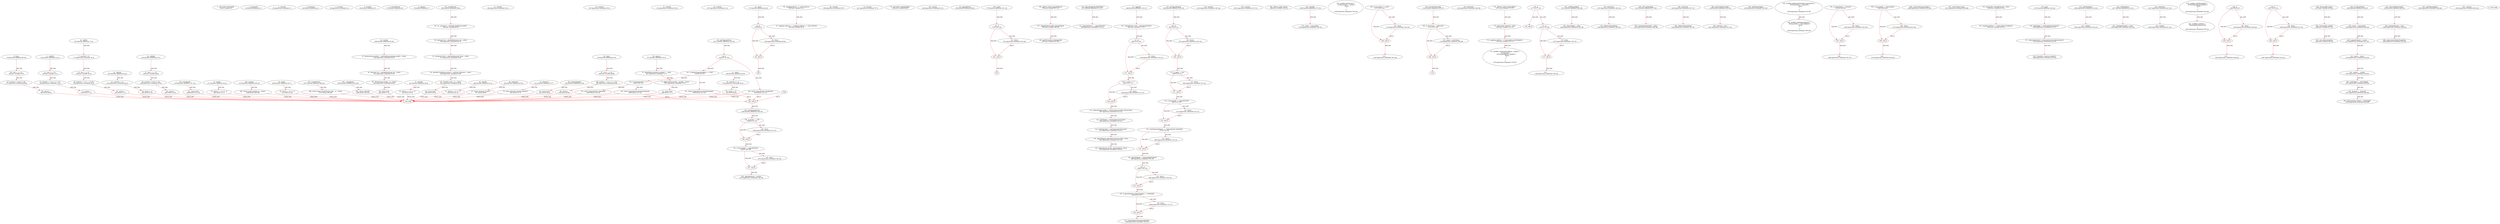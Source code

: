 digraph  {
9 [label="1_ uint public totalSupply;\n9-new_variable-2-2", type_label=new_variable];
14 [label="2_ balanceOf\n14-function_definition-3-3", type_label=function_definition];
20 [label="2_ constant\n20-expression_statement-3-3", type_label=expression_statement];
26 [label="3_ allowance\n26-function_definition-4-4", type_label=function_definition];
36 [label="3_ constant\n36-expression_statement-4-4", type_label=expression_statement];
42 [label="4_ transfer\n42-function_definition-5-5", type_label=function_definition];
57 [label="5_ transferFrom\n57-function_definition-6-6", type_label=function_definition];
76 [label="6_ approve\n76-function_definition-7-7", type_label=function_definition];
122 [label="11_ safeMul\n122-function_definition-12-16", type_label=function_definition];
138 [label="12_ uint c = a * b;\n138-new_variable-13-13", type_label=new_variable];
146 [label="13_ assert(a == 0 || c / a == b);\n146-expression_statement-14-14", type_label=expression_statement];
159 [label="14_ return c;\n159-return-15-15", type_label=return];
161 [label="16_ safeDiv\n161-function_definition-17-22", type_label=function_definition];
177 [label="17_ assert(b > 0);\n177-expression_statement-18-18", type_label=expression_statement];
184 [label="18_ uint c = a / b;\n184-new_variable-19-19", type_label=new_variable];
192 [label="19_ assert(a == b * c + a % b);\n192-expression_statement-20-20", type_label=expression_statement];
205 [label="20_ return c;\n205-return-21-21", type_label=return];
207 [label="22_ safeSub\n207-function_definition-23-26", type_label=function_definition];
223 [label="23_ assert(b <= a);\n223-expression_statement-24-24", type_label=expression_statement];
230 [label="24_ return a - b;\n230-return-25-25", type_label=return];
234 [label="26_ safeAdd\n234-function_definition-27-31", type_label=function_definition];
250 [label="27_ uint c = a + b;\n250-new_variable-28-28", type_label=new_variable];
258 [label="28_ assert(c>=a && c>=b);\n258-expression_statement-29-29", type_label=expression_statement];
269 [label="29_ return c;\n269-return-30-30", type_label=return];
271 [label="31_ max64\n271-function_definition-32-34", type_label=function_definition];
282 [label="31_ constant\n282-expression_statement-32-32", type_label=expression_statement];
289 [label="32_ return a >= b ? a : b;\n289-return-33-33", type_label=return];
296 [label="34_ min64\n296-function_definition-35-37", type_label=function_definition];
307 [label="34_ constant\n307-expression_statement-35-35", type_label=expression_statement];
314 [label="35_ return a < b ? a : b;\n314-return-36-36", type_label=return];
321 [label="37_ max256\n321-function_definition-38-40", type_label=function_definition];
332 [label="37_ constant\n332-expression_statement-38-38", type_label=expression_statement];
339 [label="38_ return a >= b ? a : b;\n339-return-39-39", type_label=return];
346 [label="40_ min256\n346-function_definition-41-43", type_label=function_definition];
357 [label="40_ constant\n357-expression_statement-41-41", type_label=expression_statement];
364 [label="41_ return a < b ? a : b;\n364-return-42-42", type_label=return];
371 [label="43_ assert\n371-function_definition-44-48", type_label=function_definition];
379 [label="44_ if\n379-if-45-47", type_label=if];
1945 [label="44_ end_if", type_label=end_if];
383 [label="45_ throw;\n383-expression_statement-46-46", type_label=expression_statement];
394 [label="50_ mapping(address => uint) balances;\n394-new_variable-51-51", type_label=new_variable];
400 [label="51_ mapping (address => mapping (address => uint)) allowed;\n400-new_variable-52-52", type_label=new_variable];
408 [label="52_ transfer\n408-function_definition-53-58", type_label=function_definition];
424 [label="53_ balances[msg.sender] = safeSub(balances[msg.sender], _value);\n424-expression_statement-54-54", type_label=expression_statement];
441 [label="54_ balances[_to] = safeAdd(balances[_to], _value);\n441-expression_statement-55-55", type_label=expression_statement];
454 [label="55_ Transfer(msg.sender, _to, _value);\n454-expression_statement-56-56", type_label=expression_statement];
465 [label="56_ return true;\n465-return-57-57", type_label=return];
468 [label="58_ transferFrom\n468-function_definition-59-66", type_label=function_definition];
488 [label="59_ var _allowance = allowed[_from][msg.sender];\n488-new_variable-60-60", type_label=new_variable];
500 [label="60_ balances[_to] = safeAdd(balances[_to], _value);\n500-expression_statement-61-61", type_label=expression_statement];
513 [label="61_ balances[_from] = safeSub(balances[_from], _value);\n513-expression_statement-62-62", type_label=expression_statement];
526 [label="62_ allowed[_from][msg.sender] = safeSub(_allowance, _value);\n526-expression_statement-63-63", type_label=expression_statement];
541 [label="63_ Transfer(_from, _to, _value);\n541-expression_statement-64-64", type_label=expression_statement];
550 [label="64_ return true;\n550-return-65-65", type_label=return];
553 [label="66_ balanceOf\n553-function_definition-67-69", type_label=function_definition];
559 [label="66_ constant\n559-expression_statement-67-67", type_label=expression_statement];
567 [label="67_ return balances[_owner];\n567-return-68-68", type_label=return];
571 [label="69_ approve\n571-function_definition-70-74", type_label=function_definition];
587 [label="70_ allowed[msg.sender][_spender] = _value;\n587-expression_statement-71-71", type_label=expression_statement];
597 [label="71_ Approval(msg.sender, _spender, _value);\n597-expression_statement-72-72", type_label=expression_statement];
608 [label="72_ return true;\n608-return-73-73", type_label=return];
611 [label="74_ allowance\n611-function_definition-75-77", type_label=function_definition];
621 [label="74_ constant\n621-expression_statement-75-75", type_label=expression_statement];
629 [label="75_ return allowed[_owner][_spender];\n629-return-76-76", type_label=return];
638 [label="79_ uint public originalSupply;\n638-new_variable-80-80", type_label=new_variable];
643 [label="80_ isUpgradeAgent\n643-function_definition-81-83", type_label=function_definition];
646 [label="80_ constant\n646-expression_statement-81-81", type_label=expression_statement];
653 [label="81_ return true;\n653-return-82-82", type_label=return];
656 [label="83_ upgradeFrom\n656-function_definition-84-84", type_label=function_definition];
670 [label="86_ times\n670-function_definition-87-91", type_label=function_definition];
685 [label="87_ uint c = a * b;\n685-new_variable-88-88", type_label=new_variable];
693 [label="88_ assert(a == 0 || c / a == b);\n693-expression_statement-89-89", type_label=expression_statement];
706 [label="89_ return c;\n706-return-90-90", type_label=return];
708 [label="91_ minus\n708-function_definition-92-95", type_label=function_definition];
723 [label="92_ assert(b <= a);\n723-expression_statement-93-93", type_label=expression_statement];
730 [label="93_ return a - b;\n730-return-94-94", type_label=return];
734 [label="95_ plus\n734-function_definition-96-100", type_label=function_definition];
749 [label="96_ uint c = a + b;\n749-new_variable-97-97", type_label=new_variable];
757 [label="97_ assert(c>=a && c>=b);\n757-expression_statement-98-98", type_label=expression_statement];
768 [label="98_ return c;\n768-return-99-99", type_label=return];
770 [label="100_ assert\n770-function_definition-101-103", type_label=function_definition];
778 [label="101_ if\n778-if-102-102", type_label=if];
2344 [label="101_ end_if", type_label=end_if];
781 [label="101_ throw;\n781-expression_statement-102-102", type_label=expression_statement];
794 [label="106_ address public upgradeMaster;\n794-new_variable-107-107", type_label=new_variable];
799 [label="107_ UpgradeAgent public upgradeAgent;\n799-new_variable-108-108", type_label=new_variable];
805 [label="108_ uint256 public totalUpgraded;\n805-new_variable-109-109", type_label=new_variable];
837 [label="112_ UpgradeAgentEnabledToken\n837-function_definition-113-115", type_label=function_definition];
844 [label="113_ upgradeMaster = _upgradeMaster;\n844-expression_statement-114-114", type_label=expression_statement];
848 [label="115_ upgrade\n848-function_definition-116-127", type_label=function_definition];
856 [label="116_ UpgradeState state = getUpgradeState();\n856-new_variable-117-117", type_label=new_variable];
864 [label="117_ if\n864-if-118-120", type_label=if];
2430 [label="117_ end_if", type_label=end_if];
879 [label="118_ throw;\n879-expression_statement-119-119", type_label=expression_statement];
881 [label="120_ if_value == 0\n881-if-121-121", type_label=if];
2447 [label="120_ end_if", type_label=end_if];
885 [label="120_ throw;\n885-expression_statement-121-121", type_label=expression_statement];
887 [label="121_ balances[msg.sender] = balances[msg.sender].minus(value);\n887-expression_statement-122-122", type_label=expression_statement];
904 [label="122_ totalSupply = totalSupply.minus(value);\n904-expression_statement-123-123", type_label=expression_statement];
913 [label="123_ totalUpgraded = totalUpgraded.plus(value);\n913-expression_statement-124-124", type_label=expression_statement];
922 [label="124_ upgradeAgent.upgradeFrom(msg.sender, value);\n922-expression_statement-125-125", type_label=expression_statement];
933 [label="125_ Upgrade(msg.sender, upgradeAgent, value);\n933-expression_statement-126-126", type_label=expression_statement];
944 [label="127_ setUpgradeAgent\n944-function_definition-128-139", type_label=function_definition];
952 [label="128_ if\n952-if-129-131", type_label=if];
2518 [label="128_ end_if", type_label=end_if];
957 [label="129_ throw;\n957-expression_statement-130-130", type_label=expression_statement];
959 [label="131_ if_agent == 0x0\n959-if-132-132", type_label=if];
2525 [label="131_ end_if", type_label=end_if];
963 [label="131_ throw;\n963-expression_statement-132-132", type_label=expression_statement];
965 [label="132_ if_msg.sender != upgradeMaster\n965-if-133-133", type_label=if];
2531 [label="132_ end_if", type_label=end_if];
971 [label="132_ throw;\n971-expression_statement-133-133", type_label=expression_statement];
973 [label="133_ if_getUpgradeState() == UpgradeState.Upgrading\n973-if-134-134", type_label=if];
2539 [label="133_ end_if", type_label=end_if];
980 [label="133_ throw;\n980-expression_statement-134-134", type_label=expression_statement];
982 [label="134_ upgradeAgent = UpgradeAgent(agent);\n982-expression_statement-135-135", type_label=expression_statement];
989 [label="135_ if\n989-if-136-136", type_label=if];
2555 [label="135_ end_if", type_label=end_if];
995 [label="135_ throw;\n995-expression_statement-136-136", type_label=expression_statement];
997 [label="136_ if_upgradeAgent.originalSupply() != totalSupply\n997-if-137-137", type_label=if];
2563 [label="136_ end_if", type_label=end_if];
1004 [label="136_ throw;\n1004-expression_statement-137-137", type_label=expression_statement];
1006 [label="137_ UpgradeAgentSet(upgradeAgent);\n1006-expression_statement-138-138", type_label=expression_statement];
1011 [label="139_ getUpgradeState\n1011-function_definition-140-145", type_label=function_definition];
1014 [label="139_ constant\n1014-expression_statement-140-140", type_label=expression_statement];
1022 [label="140_ if\n1022-if-141-144", type_label=if];
2588 [label="140_ end_if", type_label=end_if];
1026 [label="140_ return UpgradeState.NotAllowed;\n1026-return-141-141", type_label=return];
1030 [label="141_ if_address(upgradeAgent) == 0x00\n1030-if-142-144", type_label=if];
1036 [label="141_ return UpgradeState.WaitingForAgent;\n1036-return-142-142", type_label=return];
1040 [label="142_ if_totalUpgraded == 0\n1040-if-143-144", type_label=if];
1044 [label="142_ return UpgradeState.ReadyToUpgrade;\n1044-return-143-143", type_label=return];
1048 [label="143_ return UpgradeState.Upgrading;\n1048-return-144-144", type_label=return];
1052 [label="145_ setUpgradeMaster\n1052-function_definition-146-150", type_label=function_definition];
1060 [label="146_ if_master == 0x0\n1060-if-147-147", type_label=if];
2626 [label="146_ end_if", type_label=end_if];
1064 [label="146_ throw;\n1064-expression_statement-147-147", type_label=expression_statement];
1066 [label="147_ if_msg.sender != upgradeMaster\n1066-if-148-148", type_label=if];
2632 [label="147_ end_if", type_label=end_if];
1072 [label="147_ throw;\n1072-expression_statement-148-148", type_label=expression_statement];
1074 [label="148_ upgradeMaster = master;\n1074-expression_statement-149-149", type_label=expression_statement];
1078 [label="150_ canUpgrade\n1078-function_definition-151-153", type_label=function_definition];
1081 [label="150_ constant\n1081-expression_statement-151-151", type_label=expression_statement];
1088 [label="151_ return true;\n1088-return-152-152", type_label=return];
1094 [label="155_ address public owner;\n1094-new_variable-156-156", type_label=new_variable];
1099 [label="156_ Ownable\n1099-function_definition-157-159", type_label=function_definition];
1102 [label="157_ owner = msg.sender;\n1102-expression_statement-158-158", type_label=expression_statement];
1108 [label="159_ modifier onlyOwner() {\n    if (msg.sender != owner) {\n      throw;\n    }\n    _;\n  }\n1108-expression_statement-160-165", type_label=expression_statement];
1111 [label="160_ if_msg.sender != owner\n1111-if-161-163", type_label=if];
2677 [label="160_ end_if", type_label=end_if];
1118 [label="161_ throw;\n1118-expression_statement-162-162", type_label=expression_statement];
1120 [label="163_ _;\n1120-expression_statement-164-164", type_label=expression_statement];
1122 [label="165_ transferOwnership\n1122-function_definition-166-170", type_label=function_definition];
1128 [label="165_ onlyOwner\n1128-expression_statement-166-166", type_label=expression_statement];
1131 [label="166_ if_newOwner != address(0)\n1131-if-167-169", type_label=if];
2697 [label="166_ end_if", type_label=end_if];
1138 [label="167_ owner = newOwner;\n1138-expression_statement-168-168", type_label=expression_statement];
1151 [label="172_ address public releaseAgent;\n1151-new_variable-173-173", type_label=new_variable];
1156 [label="173_ bool public released = false;\n1156-new_variable-174-174", type_label=new_variable];
1163 [label="174_ mapping (address => bool) public transferAgents;\n1163-new_variable-175-175", type_label=new_variable];
1170 [label="175_ modifier canTransfer(address _sender) {\n    if(!released) {\n        if(!transferAgents[_sender]) {\n            throw;\n        }\n    }\n    _;\n  }\n1170-expression_statement-176-183", type_label=expression_statement];
1177 [label="176_ if\n1177-if-177-181", type_label=if];
2743 [label="176_ end_if", type_label=end_if];
1181 [label="177_ if\n1181-if-178-180", type_label=if];
2747 [label="177_ end_if", type_label=end_if];
1187 [label="178_ throw;\n1187-expression_statement-179-179", type_label=expression_statement];
1189 [label="181_ _;\n1189-expression_statement-182-182", type_label=expression_statement];
1191 [label="183_ setReleaseAgent\n1191-function_definition-184-186", type_label=function_definition];
1197 [label="183_ onlyOwner\n1197-expression_statement-184-184", type_label=expression_statement];
1199 [label="183_ inReleaseState(false)\n1199-expression_statement-184-184", type_label=expression_statement];
1206 [label="184_ releaseAgent = addr;\n1206-expression_statement-185-185", type_label=expression_statement];
1210 [label="186_ setTransferAgent\n1210-function_definition-187-189", type_label=function_definition];
1220 [label="186_ onlyOwner\n1220-expression_statement-187-187", type_label=expression_statement];
1222 [label="186_ inReleaseState(false)\n1222-expression_statement-187-187", type_label=expression_statement];
1229 [label="187_ transferAgents[addr] = state;\n1229-expression_statement-188-188", type_label=expression_statement];
1235 [label="189_ releaseTokenTransfer\n1235-function_definition-190-192", type_label=function_definition];
1238 [label="189_ onlyReleaseAgent\n1238-expression_statement-190-190", type_label=expression_statement];
1241 [label="190_ released = true;\n1241-expression_statement-191-191", type_label=expression_statement];
1246 [label="192_ modifier inReleaseState(bool releaseState) {\n    if(releaseState != released) {\n        throw;\n    }\n    _;\n  }\n1246-expression_statement-193-198", type_label=expression_statement];
1253 [label="193_ if_releaseState != released\n1253-if-194-196", type_label=if];
2819 [label="193_ end_if", type_label=end_if];
1258 [label="194_ throw;\n1258-expression_statement-195-195", type_label=expression_statement];
1260 [label="196_ _;\n1260-expression_statement-197-197", type_label=expression_statement];
1262 [label="198_ modifier onlyReleaseAgent() {\n    if(msg.sender != releaseAgent) {\n        throw;\n    }\n    _;\n  }\n1262-expression_statement-199-204", type_label=expression_statement];
1265 [label="199_ if_msg.sender != releaseAgent\n1265-if-200-202", type_label=if];
2831 [label="199_ end_if", type_label=end_if];
1272 [label="200_ throw;\n1272-expression_statement-201-201", type_label=expression_statement];
1274 [label="202_ _;\n1274-expression_statement-203-203", type_label=expression_statement];
1276 [label="204_ transfer\n1276-function_definition-205-207", type_label=function_definition];
1286 [label="204_ canTransfer(msg.sender)\n1286-expression_statement-205-205", type_label=expression_statement];
1298 [label="205_ return super.transfer(_to, _value);\n1298-return-206-206", type_label=return];
1307 [label="207_ transferFrom\n1307-function_definition-208-210", type_label=function_definition];
1321 [label="207_ canTransfer(_from)\n1321-expression_statement-208-208", type_label=expression_statement];
1331 [label="208_ return super.transferFrom(_from, _to, _value);\n1331-return-209-209", type_label=return];
1356 [label="213_ bool public mintingFinished = false;\n1356-new_variable-214-214", type_label=new_variable];
1363 [label="214_ mapping (address => bool) public mintAgents;\n1363-new_variable-215-215", type_label=new_variable];
1370 [label="215_ mint\n1370-function_definition-216-220", type_label=function_definition];
1380 [label="215_ onlyMintAgent\n1380-expression_statement-216-216", type_label=expression_statement];
1382 [label="215_ canMint\n1382-expression_statement-216-216", type_label=expression_statement];
1386 [label="216_ totalSupply = totalSupply.plus(amount);\n1386-expression_statement-217-217", type_label=expression_statement];
1395 [label="217_ balances[receiver] = balances[receiver].plus(amount);\n1395-expression_statement-218-218", type_label=expression_statement];
1408 [label="218_ Transfer(0, receiver, amount);\n1408-expression_statement-219-219", type_label=expression_statement];
1417 [label="220_ setMintAgent\n1417-function_definition-221-223", type_label=function_definition];
1427 [label="220_ onlyOwner\n1427-expression_statement-221-221", type_label=expression_statement];
1429 [label="220_ canMint\n1429-expression_statement-221-221", type_label=expression_statement];
1433 [label="221_ mintAgents[addr] = state;\n1433-expression_statement-222-222", type_label=expression_statement];
1439 [label="223_ modifier onlyMintAgent() {\n    if(!mintAgents[msg.sender]) {\n        throw;\n    }\n    _;\n  }\n1439-expression_statement-224-229", type_label=expression_statement];
1442 [label="224_ if\n1442-if-225-227", type_label=if];
3008 [label="224_ end_if", type_label=end_if];
1450 [label="225_ throw;\n1450-expression_statement-226-226", type_label=expression_statement];
1452 [label="227_ _;\n1452-expression_statement-228-228", type_label=expression_statement];
1454 [label="229_ modifier canMint() {\n    if(mintingFinished) throw;\n    _;\n  }\n1454-expression_statement-230-233", type_label=expression_statement];
1457 [label="230_ if\n1457-if-231-231", type_label=if];
3023 [label="230_ end_if", type_label=end_if];
1459 [label="230_ throw;\n1459-expression_statement-231-231", type_label=expression_statement];
1461 [label="231_ _;\n1461-expression_statement-232-232", type_label=expression_statement];
1475 [label="235_ string public name;\n1475-new_variable-236-236", type_label=new_variable];
1480 [label="236_ string public symbol;\n1480-new_variable-237-237", type_label=new_variable];
1485 [label="237_ uint public decimals;\n1485-new_variable-238-238", type_label=new_variable];
1490 [label="238_ CrowdsaleToken\n1490-function_definition-239-247", type_label=function_definition];
1509 [label="239_ owner = msg.sender;\n1509-expression_statement-240-240", type_label=expression_statement];
1515 [label="240_ upgradeMaster = owner;\n1515-expression_statement-241-241", type_label=expression_statement];
1519 [label="241_ name = _name;\n1519-expression_statement-242-242", type_label=expression_statement];
1523 [label="242_ symbol = _symbol;\n1523-expression_statement-243-243", type_label=expression_statement];
1527 [label="243_ totalSupply = _initialSupply;\n1527-expression_statement-244-244", type_label=expression_statement];
1531 [label="244_ decimals = _decimals;\n1531-expression_statement-245-245", type_label=expression_statement];
1535 [label="245_ balances[msg.sender] = totalSupply;\n1535-expression_statement-246-246", type_label=expression_statement];
1543 [label="247_ releaseTokenTransfer\n1543-function_definition-248-251", type_label=function_definition];
1546 [label="247_ onlyReleaseAgent\n1546-expression_statement-248-248", type_label=expression_statement];
1549 [label="248_ mintingFinished = true;\n1549-expression_statement-249-249", type_label=expression_statement];
1554 [label="249_ super.releaseTokenTransfer();\n1554-expression_statement-250-250", type_label=expression_statement];
1559 [label="251_ canUpgrade\n1559-function_definition-252-254", type_label=function_definition];
1562 [label="251_ constant\n1562-expression_statement-252-252", type_label=expression_statement];
1569 [label="252_ return released;\n1569-return-253-253", type_label=return];
1 [label="0_ start_node", type_label=start];
2 [label="0_ exit_node", type_label=exit];
385;
783;
1049;
1142;
122 -> 138  [color=red, controlflow_type=next_line, edge_type=CFG_edge, key=0, label=next_line];
138 -> 146  [color=red, controlflow_type=next_line, edge_type=CFG_edge, key=0, label=next_line];
146 -> 159  [color=red, controlflow_type=next_line, edge_type=CFG_edge, key=0, label=next_line];
159 -> 2  [color=red, controlflow_type=return_exit, edge_type=CFG_edge, key=0, label=return_exit];
161 -> 177  [color=red, controlflow_type=next_line, edge_type=CFG_edge, key=0, label=next_line];
177 -> 184  [color=red, controlflow_type=next_line, edge_type=CFG_edge, key=0, label=next_line];
184 -> 192  [color=red, controlflow_type=next_line, edge_type=CFG_edge, key=0, label=next_line];
192 -> 205  [color=red, controlflow_type=next_line, edge_type=CFG_edge, key=0, label=next_line];
205 -> 2  [color=red, controlflow_type=return_exit, edge_type=CFG_edge, key=0, label=return_exit];
207 -> 223  [color=red, controlflow_type=next_line, edge_type=CFG_edge, key=0, label=next_line];
223 -> 230  [color=red, controlflow_type=next_line, edge_type=CFG_edge, key=0, label=next_line];
230 -> 2  [color=red, controlflow_type=return_exit, edge_type=CFG_edge, key=0, label=return_exit];
234 -> 250  [color=red, controlflow_type=next_line, edge_type=CFG_edge, key=0, label=next_line];
250 -> 258  [color=red, controlflow_type=next_line, edge_type=CFG_edge, key=0, label=next_line];
258 -> 269  [color=red, controlflow_type=next_line, edge_type=CFG_edge, key=0, label=next_line];
269 -> 2  [color=red, controlflow_type=return_exit, edge_type=CFG_edge, key=0, label=return_exit];
271 -> 289  [color=red, controlflow_type=next_line, edge_type=CFG_edge, key=0, label=next_line];
289 -> 2  [color=red, controlflow_type=return_exit, edge_type=CFG_edge, key=0, label=return_exit];
296 -> 314  [color=red, controlflow_type=next_line, edge_type=CFG_edge, key=0, label=next_line];
314 -> 2  [color=red, controlflow_type=return_exit, edge_type=CFG_edge, key=0, label=return_exit];
321 -> 339  [color=red, controlflow_type=next_line, edge_type=CFG_edge, key=0, label=next_line];
339 -> 2  [color=red, controlflow_type=return_exit, edge_type=CFG_edge, key=0, label=return_exit];
346 -> 364  [color=red, controlflow_type=next_line, edge_type=CFG_edge, key=0, label=next_line];
364 -> 2  [color=red, controlflow_type=return_exit, edge_type=CFG_edge, key=0, label=return_exit];
371 -> 379  [color=red, controlflow_type=next_line, edge_type=CFG_edge, key=0, label=next_line];
379 -> 383  [color=red, controlflow_type=pos_next, edge_type=CFG_edge, key=0, label=pos_next];
379 -> 1945  [color=red, controlflow_type=neg_next, edge_type=CFG_edge, key=0, label=neg_next];
1945 -> 385  [color=red, controlflow_type=next_line, edge_type=CFG_edge, key=0, label=next_line];
383 -> 1945  [color=red, controlflow_type=end_if, edge_type=CFG_edge, key=0, label=end_if];
394 -> 400  [color=red, controlflow_type=next_line, edge_type=CFG_edge, key=0, label=next_line];
408 -> 424  [color=red, controlflow_type=next_line, edge_type=CFG_edge, key=0, label=next_line];
424 -> 441  [color=red, controlflow_type=next_line, edge_type=CFG_edge, key=0, label=next_line];
441 -> 454  [color=red, controlflow_type=next_line, edge_type=CFG_edge, key=0, label=next_line];
454 -> 465  [color=red, controlflow_type=next_line, edge_type=CFG_edge, key=0, label=next_line];
465 -> 2  [color=red, controlflow_type=return_exit, edge_type=CFG_edge, key=0, label=return_exit];
468 -> 488  [color=red, controlflow_type=next_line, edge_type=CFG_edge, key=0, label=next_line];
488 -> 500  [color=red, controlflow_type=next_line, edge_type=CFG_edge, key=0, label=next_line];
500 -> 513  [color=red, controlflow_type=next_line, edge_type=CFG_edge, key=0, label=next_line];
513 -> 526  [color=red, controlflow_type=next_line, edge_type=CFG_edge, key=0, label=next_line];
526 -> 541  [color=red, controlflow_type=next_line, edge_type=CFG_edge, key=0, label=next_line];
541 -> 550  [color=red, controlflow_type=next_line, edge_type=CFG_edge, key=0, label=next_line];
550 -> 2  [color=red, controlflow_type=return_exit, edge_type=CFG_edge, key=0, label=return_exit];
553 -> 567  [color=red, controlflow_type=next_line, edge_type=CFG_edge, key=0, label=next_line];
567 -> 2  [color=red, controlflow_type=return_exit, edge_type=CFG_edge, key=0, label=return_exit];
571 -> 587  [color=red, controlflow_type=next_line, edge_type=CFG_edge, key=0, label=next_line];
587 -> 597  [color=red, controlflow_type=next_line, edge_type=CFG_edge, key=0, label=next_line];
597 -> 608  [color=red, controlflow_type=next_line, edge_type=CFG_edge, key=0, label=next_line];
608 -> 2  [color=red, controlflow_type=return_exit, edge_type=CFG_edge, key=0, label=return_exit];
611 -> 629  [color=red, controlflow_type=next_line, edge_type=CFG_edge, key=0, label=next_line];
629 -> 2  [color=red, controlflow_type=return_exit, edge_type=CFG_edge, key=0, label=return_exit];
643 -> 653  [color=red, controlflow_type=next_line, edge_type=CFG_edge, key=0, label=next_line];
653 -> 2  [color=red, controlflow_type=return_exit, edge_type=CFG_edge, key=0, label=return_exit];
670 -> 685  [color=red, controlflow_type=next_line, edge_type=CFG_edge, key=0, label=next_line];
685 -> 693  [color=red, controlflow_type=next_line, edge_type=CFG_edge, key=0, label=next_line];
693 -> 706  [color=red, controlflow_type=next_line, edge_type=CFG_edge, key=0, label=next_line];
706 -> 2  [color=red, controlflow_type=return_exit, edge_type=CFG_edge, key=0, label=return_exit];
708 -> 723  [color=red, controlflow_type=next_line, edge_type=CFG_edge, key=0, label=next_line];
723 -> 730  [color=red, controlflow_type=next_line, edge_type=CFG_edge, key=0, label=next_line];
730 -> 2  [color=red, controlflow_type=return_exit, edge_type=CFG_edge, key=0, label=return_exit];
734 -> 749  [color=red, controlflow_type=next_line, edge_type=CFG_edge, key=0, label=next_line];
749 -> 757  [color=red, controlflow_type=next_line, edge_type=CFG_edge, key=0, label=next_line];
757 -> 768  [color=red, controlflow_type=next_line, edge_type=CFG_edge, key=0, label=next_line];
768 -> 2  [color=red, controlflow_type=return_exit, edge_type=CFG_edge, key=0, label=return_exit];
770 -> 778  [color=red, controlflow_type=next_line, edge_type=CFG_edge, key=0, label=next_line];
778 -> 781  [color=red, controlflow_type=pos_next, edge_type=CFG_edge, key=0, label=pos_next];
778 -> 2344  [color=red, controlflow_type=neg_next, edge_type=CFG_edge, key=0, label=neg_next];
2344 -> 783  [color=red, controlflow_type=next_line, edge_type=CFG_edge, key=0, label=next_line];
781 -> 2344  [color=red, controlflow_type=end_if, edge_type=CFG_edge, key=0, label=end_if];
794 -> 799  [color=red, controlflow_type=next_line, edge_type=CFG_edge, key=0, label=next_line];
799 -> 805  [color=red, controlflow_type=next_line, edge_type=CFG_edge, key=0, label=next_line];
837 -> 844  [color=red, controlflow_type=next_line, edge_type=CFG_edge, key=0, label=next_line];
848 -> 856  [color=red, controlflow_type=next_line, edge_type=CFG_edge, key=0, label=next_line];
856 -> 864  [color=red, controlflow_type=next_line, edge_type=CFG_edge, key=0, label=next_line];
864 -> 879  [color=red, controlflow_type=pos_next, edge_type=CFG_edge, key=0, label=pos_next];
864 -> 2430  [color=red, controlflow_type=neg_next, edge_type=CFG_edge, key=0, label=neg_next];
2430 -> 881  [color=red, controlflow_type=next_line, edge_type=CFG_edge, key=0, label=next_line];
879 -> 2430  [color=red, controlflow_type=end_if, edge_type=CFG_edge, key=0, label=end_if];
881 -> 885  [color=red, controlflow_type=pos_next, edge_type=CFG_edge, key=0, label=pos_next];
881 -> 2447  [color=red, controlflow_type=neg_next, edge_type=CFG_edge, key=0, label=neg_next];
2447 -> 887  [color=red, controlflow_type=next_line, edge_type=CFG_edge, key=0, label=next_line];
885 -> 2447  [color=red, controlflow_type=end_if, edge_type=CFG_edge, key=0, label=end_if];
887 -> 904  [color=red, controlflow_type=next_line, edge_type=CFG_edge, key=0, label=next_line];
904 -> 913  [color=red, controlflow_type=next_line, edge_type=CFG_edge, key=0, label=next_line];
913 -> 922  [color=red, controlflow_type=next_line, edge_type=CFG_edge, key=0, label=next_line];
922 -> 933  [color=red, controlflow_type=next_line, edge_type=CFG_edge, key=0, label=next_line];
944 -> 952  [color=red, controlflow_type=next_line, edge_type=CFG_edge, key=0, label=next_line];
952 -> 957  [color=red, controlflow_type=pos_next, edge_type=CFG_edge, key=0, label=pos_next];
952 -> 2518  [color=red, controlflow_type=neg_next, edge_type=CFG_edge, key=0, label=neg_next];
2518 -> 959  [color=red, controlflow_type=next_line, edge_type=CFG_edge, key=0, label=next_line];
957 -> 2518  [color=red, controlflow_type=end_if, edge_type=CFG_edge, key=0, label=end_if];
959 -> 963  [color=red, controlflow_type=pos_next, edge_type=CFG_edge, key=0, label=pos_next];
959 -> 2525  [color=red, controlflow_type=neg_next, edge_type=CFG_edge, key=0, label=neg_next];
2525 -> 965  [color=red, controlflow_type=next_line, edge_type=CFG_edge, key=0, label=next_line];
963 -> 2525  [color=red, controlflow_type=end_if, edge_type=CFG_edge, key=0, label=end_if];
965 -> 971  [color=red, controlflow_type=pos_next, edge_type=CFG_edge, key=0, label=pos_next];
965 -> 2531  [color=red, controlflow_type=neg_next, edge_type=CFG_edge, key=0, label=neg_next];
2531 -> 973  [color=red, controlflow_type=next_line, edge_type=CFG_edge, key=0, label=next_line];
971 -> 2531  [color=red, controlflow_type=end_if, edge_type=CFG_edge, key=0, label=end_if];
973 -> 980  [color=red, controlflow_type=pos_next, edge_type=CFG_edge, key=0, label=pos_next];
973 -> 2539  [color=red, controlflow_type=neg_next, edge_type=CFG_edge, key=0, label=neg_next];
2539 -> 982  [color=red, controlflow_type=next_line, edge_type=CFG_edge, key=0, label=next_line];
980 -> 2539  [color=red, controlflow_type=end_if, edge_type=CFG_edge, key=0, label=end_if];
982 -> 989  [color=red, controlflow_type=next_line, edge_type=CFG_edge, key=0, label=next_line];
989 -> 995  [color=red, controlflow_type=pos_next, edge_type=CFG_edge, key=0, label=pos_next];
989 -> 2555  [color=red, controlflow_type=neg_next, edge_type=CFG_edge, key=0, label=neg_next];
2555 -> 997  [color=red, controlflow_type=next_line, edge_type=CFG_edge, key=0, label=next_line];
995 -> 2555  [color=red, controlflow_type=end_if, edge_type=CFG_edge, key=0, label=end_if];
997 -> 1004  [color=red, controlflow_type=pos_next, edge_type=CFG_edge, key=0, label=pos_next];
997 -> 2563  [color=red, controlflow_type=neg_next, edge_type=CFG_edge, key=0, label=neg_next];
2563 -> 1006  [color=red, controlflow_type=next_line, edge_type=CFG_edge, key=0, label=next_line];
1004 -> 2563  [color=red, controlflow_type=end_if, edge_type=CFG_edge, key=0, label=end_if];
1011 -> 1022  [color=red, controlflow_type=next_line, edge_type=CFG_edge, key=0, label=next_line];
1022 -> 1026  [color=red, controlflow_type=pos_next, edge_type=CFG_edge, key=0, label=pos_next];
1022 -> 1030  [color=red, controlflow_type=neg_next, edge_type=CFG_edge, key=0, label=neg_next];
2588 -> 1052  [color=red, controlflow_type=next_line, edge_type=CFG_edge, key=0, label=next_line];
1026 -> 2588  [color=red, controlflow_type=end_if, edge_type=CFG_edge, key=0, label=end_if];
1026 -> 2  [color=red, controlflow_type=return_exit, edge_type=CFG_edge, key=0, label=return_exit];
1030 -> 1036  [color=red, controlflow_type=pos_next, edge_type=CFG_edge, key=0, label=pos_next];
1030 -> 1040  [color=red, controlflow_type=neg_next, edge_type=CFG_edge, key=0, label=neg_next];
1036 -> 2588  [color=red, controlflow_type=end_if, edge_type=CFG_edge, key=0, label=end_if];
1036 -> 2  [color=red, controlflow_type=return_exit, edge_type=CFG_edge, key=0, label=return_exit];
1040 -> 1044  [color=red, controlflow_type=pos_next, edge_type=CFG_edge, key=0, label=pos_next];
1040 -> 1048  [color=red, controlflow_type=neg_next, edge_type=CFG_edge, key=0, label=neg_next];
1044 -> 2588  [color=red, controlflow_type=end_if, edge_type=CFG_edge, key=0, label=end_if];
1044 -> 2  [color=red, controlflow_type=return_exit, edge_type=CFG_edge, key=0, label=return_exit];
1048 -> 2  [color=red, controlflow_type=return_exit, edge_type=CFG_edge, key=0, label=return_exit];
1052 -> 1060  [color=red, controlflow_type=next_line, edge_type=CFG_edge, key=0, label=next_line];
1060 -> 1064  [color=red, controlflow_type=pos_next, edge_type=CFG_edge, key=0, label=pos_next];
1060 -> 2626  [color=red, controlflow_type=neg_next, edge_type=CFG_edge, key=0, label=neg_next];
2626 -> 1066  [color=red, controlflow_type=next_line, edge_type=CFG_edge, key=0, label=next_line];
1064 -> 2626  [color=red, controlflow_type=end_if, edge_type=CFG_edge, key=0, label=end_if];
1066 -> 1072  [color=red, controlflow_type=pos_next, edge_type=CFG_edge, key=0, label=pos_next];
1066 -> 2632  [color=red, controlflow_type=neg_next, edge_type=CFG_edge, key=0, label=neg_next];
2632 -> 1074  [color=red, controlflow_type=next_line, edge_type=CFG_edge, key=0, label=next_line];
1072 -> 2632  [color=red, controlflow_type=end_if, edge_type=CFG_edge, key=0, label=end_if];
1078 -> 1088  [color=red, controlflow_type=next_line, edge_type=CFG_edge, key=0, label=next_line];
1088 -> 2  [color=red, controlflow_type=return_exit, edge_type=CFG_edge, key=0, label=return_exit];
1099 -> 1102  [color=red, controlflow_type=next_line, edge_type=CFG_edge, key=0, label=next_line];
1111 -> 1118  [color=red, controlflow_type=pos_next, edge_type=CFG_edge, key=0, label=pos_next];
1111 -> 2677  [color=red, controlflow_type=neg_next, edge_type=CFG_edge, key=0, label=neg_next];
2677 -> 1120  [color=red, controlflow_type=next_line, edge_type=CFG_edge, key=0, label=next_line];
1118 -> 2677  [color=red, controlflow_type=end_if, edge_type=CFG_edge, key=0, label=end_if];
1122 -> 1131  [color=red, controlflow_type=next_line, edge_type=CFG_edge, key=0, label=next_line];
1131 -> 1138  [color=red, controlflow_type=pos_next, edge_type=CFG_edge, key=0, label=pos_next];
1131 -> 2697  [color=red, controlflow_type=neg_next, edge_type=CFG_edge, key=0, label=neg_next];
2697 -> 1142  [color=red, controlflow_type=next_line, edge_type=CFG_edge, key=0, label=next_line];
1138 -> 2697  [color=red, controlflow_type=end_if, edge_type=CFG_edge, key=0, label=end_if];
1151 -> 1156  [color=red, controlflow_type=next_line, edge_type=CFG_edge, key=0, label=next_line];
1156 -> 1163  [color=red, controlflow_type=next_line, edge_type=CFG_edge, key=0, label=next_line];
1163 -> 1170  [color=red, controlflow_type=next_line, edge_type=CFG_edge, key=0, label=next_line];
1177 -> 1181  [color=red, controlflow_type=pos_next, edge_type=CFG_edge, key=0, label=pos_next];
1177 -> 2743  [color=red, controlflow_type=neg_next, edge_type=CFG_edge, key=0, label=neg_next];
1181 -> 1187  [color=red, controlflow_type=pos_next, edge_type=CFG_edge, key=0, label=pos_next];
1181 -> 2747  [color=red, controlflow_type=neg_next, edge_type=CFG_edge, key=0, label=neg_next];
2747 -> 1189  [color=red, controlflow_type=next_line, edge_type=CFG_edge, key=0, label=next_line];
1187 -> 2747  [color=red, controlflow_type=end_if, edge_type=CFG_edge, key=0, label=end_if];
1191 -> 1206  [color=red, controlflow_type=next_line, edge_type=CFG_edge, key=0, label=next_line];
1197 -> 1199  [color=red, controlflow_type=next_line, edge_type=CFG_edge, key=0, label=next_line];
1210 -> 1229  [color=red, controlflow_type=next_line, edge_type=CFG_edge, key=0, label=next_line];
1220 -> 1222  [color=red, controlflow_type=next_line, edge_type=CFG_edge, key=0, label=next_line];
1235 -> 1241  [color=red, controlflow_type=next_line, edge_type=CFG_edge, key=0, label=next_line];
1246 -> 1262  [color=red, controlflow_type=next_line, edge_type=CFG_edge, key=0, label=next_line];
1253 -> 1258  [color=red, controlflow_type=pos_next, edge_type=CFG_edge, key=0, label=pos_next];
1253 -> 2819  [color=red, controlflow_type=neg_next, edge_type=CFG_edge, key=0, label=neg_next];
2819 -> 1260  [color=red, controlflow_type=next_line, edge_type=CFG_edge, key=0, label=next_line];
1258 -> 2819  [color=red, controlflow_type=end_if, edge_type=CFG_edge, key=0, label=end_if];
1265 -> 1272  [color=red, controlflow_type=pos_next, edge_type=CFG_edge, key=0, label=pos_next];
1265 -> 2831  [color=red, controlflow_type=neg_next, edge_type=CFG_edge, key=0, label=neg_next];
2831 -> 1274  [color=red, controlflow_type=next_line, edge_type=CFG_edge, key=0, label=next_line];
1272 -> 2831  [color=red, controlflow_type=end_if, edge_type=CFG_edge, key=0, label=end_if];
1276 -> 1298  [color=red, controlflow_type=next_line, edge_type=CFG_edge, key=0, label=next_line];
1298 -> 2  [color=red, controlflow_type=return_exit, edge_type=CFG_edge, key=0, label=return_exit];
1307 -> 1331  [color=red, controlflow_type=next_line, edge_type=CFG_edge, key=0, label=next_line];
1331 -> 2  [color=red, controlflow_type=return_exit, edge_type=CFG_edge, key=0, label=return_exit];
1356 -> 1363  [color=red, controlflow_type=next_line, edge_type=CFG_edge, key=0, label=next_line];
1370 -> 1386  [color=red, controlflow_type=next_line, edge_type=CFG_edge, key=0, label=next_line];
1380 -> 1382  [color=red, controlflow_type=next_line, edge_type=CFG_edge, key=0, label=next_line];
1386 -> 1395  [color=red, controlflow_type=next_line, edge_type=CFG_edge, key=0, label=next_line];
1395 -> 1408  [color=red, controlflow_type=next_line, edge_type=CFG_edge, key=0, label=next_line];
1417 -> 1433  [color=red, controlflow_type=next_line, edge_type=CFG_edge, key=0, label=next_line];
1427 -> 1429  [color=red, controlflow_type=next_line, edge_type=CFG_edge, key=0, label=next_line];
1439 -> 1454  [color=red, controlflow_type=next_line, edge_type=CFG_edge, key=0, label=next_line];
1442 -> 1450  [color=red, controlflow_type=pos_next, edge_type=CFG_edge, key=0, label=pos_next];
1442 -> 3008  [color=red, controlflow_type=neg_next, edge_type=CFG_edge, key=0, label=neg_next];
3008 -> 1452  [color=red, controlflow_type=next_line, edge_type=CFG_edge, key=0, label=next_line];
1450 -> 3008  [color=red, controlflow_type=end_if, edge_type=CFG_edge, key=0, label=end_if];
1457 -> 1459  [color=red, controlflow_type=pos_next, edge_type=CFG_edge, key=0, label=pos_next];
1457 -> 3023  [color=red, controlflow_type=neg_next, edge_type=CFG_edge, key=0, label=neg_next];
3023 -> 1461  [color=red, controlflow_type=next_line, edge_type=CFG_edge, key=0, label=next_line];
1459 -> 3023  [color=red, controlflow_type=end_if, edge_type=CFG_edge, key=0, label=end_if];
1475 -> 1480  [color=red, controlflow_type=next_line, edge_type=CFG_edge, key=0, label=next_line];
1480 -> 1485  [color=red, controlflow_type=next_line, edge_type=CFG_edge, key=0, label=next_line];
1490 -> 1509  [color=red, controlflow_type=next_line, edge_type=CFG_edge, key=0, label=next_line];
1509 -> 1515  [color=red, controlflow_type=next_line, edge_type=CFG_edge, key=0, label=next_line];
1515 -> 1519  [color=red, controlflow_type=next_line, edge_type=CFG_edge, key=0, label=next_line];
1519 -> 1523  [color=red, controlflow_type=next_line, edge_type=CFG_edge, key=0, label=next_line];
1523 -> 1527  [color=red, controlflow_type=next_line, edge_type=CFG_edge, key=0, label=next_line];
1527 -> 1531  [color=red, controlflow_type=next_line, edge_type=CFG_edge, key=0, label=next_line];
1531 -> 1535  [color=red, controlflow_type=next_line, edge_type=CFG_edge, key=0, label=next_line];
1543 -> 1549  [color=red, controlflow_type=next_line, edge_type=CFG_edge, key=0, label=next_line];
1549 -> 1554  [color=red, controlflow_type=next_line, edge_type=CFG_edge, key=0, label=next_line];
1559 -> 1569  [color=red, controlflow_type=next_line, edge_type=CFG_edge, key=0, label=next_line];
1569 -> 2  [color=red, controlflow_type=return_exit, edge_type=CFG_edge, key=0, label=return_exit];
1049 -> 2588  [color=red, controlflow_type=end_if, edge_type=CFG_edge, key=0, label=end_if];
}
